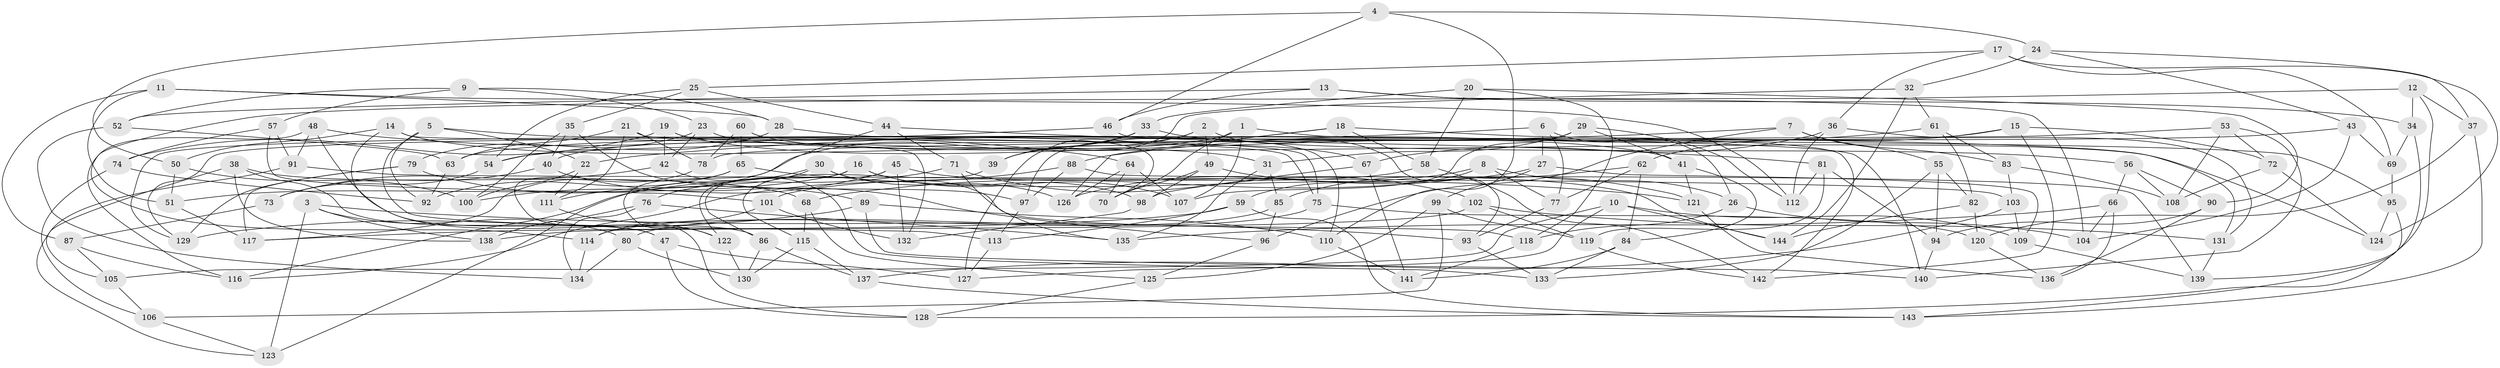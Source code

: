 // coarse degree distribution, {4: 0.4827586206896552, 9: 0.10344827586206896, 8: 0.08620689655172414, 5: 0.034482758620689655, 11: 0.1206896551724138, 10: 0.034482758620689655, 7: 0.017241379310344827, 12: 0.034482758620689655, 3: 0.06896551724137931, 6: 0.017241379310344827}
// Generated by graph-tools (version 1.1) at 2025/53/03/04/25 22:53:45]
// undirected, 144 vertices, 288 edges
graph export_dot {
  node [color=gray90,style=filled];
  1;
  2;
  3;
  4;
  5;
  6;
  7;
  8;
  9;
  10;
  11;
  12;
  13;
  14;
  15;
  16;
  17;
  18;
  19;
  20;
  21;
  22;
  23;
  24;
  25;
  26;
  27;
  28;
  29;
  30;
  31;
  32;
  33;
  34;
  35;
  36;
  37;
  38;
  39;
  40;
  41;
  42;
  43;
  44;
  45;
  46;
  47;
  48;
  49;
  50;
  51;
  52;
  53;
  54;
  55;
  56;
  57;
  58;
  59;
  60;
  61;
  62;
  63;
  64;
  65;
  66;
  67;
  68;
  69;
  70;
  71;
  72;
  73;
  74;
  75;
  76;
  77;
  78;
  79;
  80;
  81;
  82;
  83;
  84;
  85;
  86;
  87;
  88;
  89;
  90;
  91;
  92;
  93;
  94;
  95;
  96;
  97;
  98;
  99;
  100;
  101;
  102;
  103;
  104;
  105;
  106;
  107;
  108;
  109;
  110;
  111;
  112;
  113;
  114;
  115;
  116;
  117;
  118;
  119;
  120;
  121;
  122;
  123;
  124;
  125;
  126;
  127;
  128;
  129;
  130;
  131;
  132;
  133;
  134;
  135;
  136;
  137;
  138;
  139;
  140;
  141;
  142;
  143;
  144;
  1 -- 40;
  1 -- 140;
  1 -- 107;
  1 -- 70;
  2 -- 39;
  2 -- 127;
  2 -- 49;
  2 -- 93;
  3 -- 80;
  3 -- 123;
  3 -- 93;
  3 -- 138;
  4 -- 50;
  4 -- 46;
  4 -- 24;
  4 -- 110;
  5 -- 22;
  5 -- 75;
  5 -- 113;
  5 -- 92;
  6 -- 26;
  6 -- 77;
  6 -- 129;
  6 -- 27;
  7 -- 96;
  7 -- 83;
  7 -- 22;
  7 -- 55;
  8 -- 77;
  8 -- 59;
  8 -- 126;
  8 -- 26;
  9 -- 23;
  9 -- 57;
  9 -- 28;
  9 -- 52;
  10 -- 105;
  10 -- 127;
  10 -- 109;
  10 -- 144;
  11 -- 51;
  11 -- 112;
  11 -- 28;
  11 -- 87;
  12 -- 34;
  12 -- 37;
  12 -- 139;
  12 -- 114;
  13 -- 52;
  13 -- 34;
  13 -- 46;
  13 -- 104;
  14 -- 31;
  14 -- 47;
  14 -- 132;
  14 -- 50;
  15 -- 72;
  15 -- 63;
  15 -- 142;
  15 -- 62;
  16 -- 98;
  16 -- 122;
  16 -- 51;
  16 -- 107;
  17 -- 124;
  17 -- 36;
  17 -- 69;
  17 -- 25;
  18 -- 58;
  18 -- 126;
  18 -- 97;
  18 -- 131;
  19 -- 110;
  19 -- 41;
  19 -- 74;
  19 -- 42;
  20 -- 90;
  20 -- 118;
  20 -- 58;
  20 -- 33;
  21 -- 78;
  21 -- 63;
  21 -- 75;
  21 -- 111;
  22 -- 100;
  22 -- 111;
  23 -- 79;
  23 -- 42;
  23 -- 124;
  24 -- 43;
  24 -- 37;
  24 -- 32;
  25 -- 44;
  25 -- 35;
  25 -- 54;
  26 -- 104;
  26 -- 118;
  27 -- 109;
  27 -- 99;
  27 -- 68;
  28 -- 54;
  28 -- 95;
  29 -- 112;
  29 -- 41;
  29 -- 31;
  29 -- 107;
  30 -- 126;
  30 -- 123;
  30 -- 76;
  30 -- 118;
  31 -- 85;
  31 -- 135;
  32 -- 61;
  32 -- 144;
  32 -- 39;
  33 -- 39;
  33 -- 56;
  33 -- 111;
  34 -- 69;
  34 -- 128;
  35 -- 100;
  35 -- 40;
  35 -- 97;
  36 -- 67;
  36 -- 131;
  36 -- 112;
  37 -- 120;
  37 -- 143;
  38 -- 68;
  38 -- 47;
  38 -- 138;
  38 -- 105;
  39 -- 115;
  40 -- 73;
  40 -- 96;
  41 -- 121;
  41 -- 84;
  42 -- 73;
  42 -- 133;
  43 -- 69;
  43 -- 104;
  43 -- 54;
  44 -- 81;
  44 -- 71;
  44 -- 122;
  45 -- 86;
  45 -- 132;
  45 -- 100;
  45 -- 144;
  46 -- 142;
  46 -- 129;
  47 -- 128;
  47 -- 127;
  48 -- 91;
  48 -- 116;
  48 -- 64;
  48 -- 86;
  49 -- 70;
  49 -- 98;
  49 -- 121;
  50 -- 51;
  50 -- 100;
  51 -- 117;
  52 -- 134;
  52 -- 63;
  53 -- 140;
  53 -- 108;
  53 -- 78;
  53 -- 72;
  54 -- 73;
  55 -- 94;
  55 -- 133;
  55 -- 82;
  56 -- 66;
  56 -- 90;
  56 -- 108;
  57 -- 91;
  57 -- 101;
  57 -- 74;
  58 -- 101;
  58 -- 142;
  59 -- 143;
  59 -- 117;
  59 -- 113;
  60 -- 78;
  60 -- 65;
  60 -- 67;
  60 -- 70;
  61 -- 83;
  61 -- 82;
  61 -- 88;
  62 -- 85;
  62 -- 77;
  62 -- 84;
  63 -- 92;
  64 -- 70;
  64 -- 107;
  64 -- 126;
  65 -- 92;
  65 -- 121;
  65 -- 128;
  66 -- 136;
  66 -- 104;
  66 -- 135;
  67 -- 141;
  67 -- 98;
  68 -- 115;
  68 -- 125;
  69 -- 95;
  71 -- 116;
  71 -- 135;
  71 -- 102;
  72 -- 124;
  72 -- 108;
  73 -- 87;
  74 -- 106;
  74 -- 92;
  75 -- 80;
  75 -- 120;
  76 -- 134;
  76 -- 138;
  76 -- 135;
  77 -- 93;
  78 -- 117;
  79 -- 89;
  79 -- 117;
  79 -- 129;
  80 -- 130;
  80 -- 134;
  81 -- 119;
  81 -- 94;
  81 -- 112;
  82 -- 144;
  82 -- 120;
  83 -- 108;
  83 -- 103;
  84 -- 141;
  84 -- 133;
  85 -- 114;
  85 -- 96;
  86 -- 137;
  86 -- 130;
  87 -- 105;
  87 -- 116;
  88 -- 97;
  88 -- 139;
  88 -- 116;
  89 -- 129;
  89 -- 140;
  89 -- 110;
  90 -- 94;
  90 -- 136;
  91 -- 103;
  91 -- 123;
  93 -- 133;
  94 -- 140;
  95 -- 124;
  95 -- 143;
  96 -- 125;
  97 -- 113;
  98 -- 132;
  99 -- 119;
  99 -- 125;
  99 -- 106;
  101 -- 132;
  101 -- 114;
  102 -- 131;
  102 -- 119;
  102 -- 138;
  103 -- 109;
  103 -- 137;
  105 -- 106;
  106 -- 123;
  109 -- 139;
  110 -- 141;
  111 -- 122;
  113 -- 127;
  114 -- 134;
  115 -- 137;
  115 -- 130;
  118 -- 141;
  119 -- 142;
  120 -- 136;
  121 -- 136;
  122 -- 130;
  125 -- 128;
  131 -- 139;
  137 -- 143;
}
